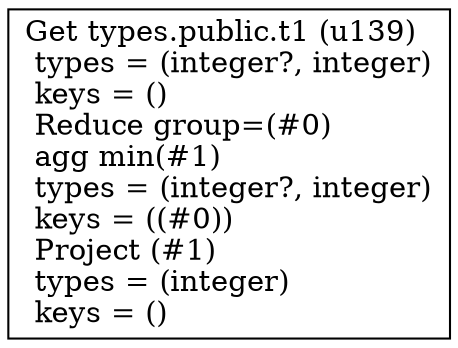 digraph G {
    node0 [shape = record, label=" Get types.public.t1 (u139)\l  types = (integer?, integer)\l  keys = ()\l Reduce group=(#0)\l  agg min(#1)\l  types = (integer?, integer)\l  keys = ((#0))\l Project (#1)\l  types = (integer)\l  keys = ()\l"]
}

